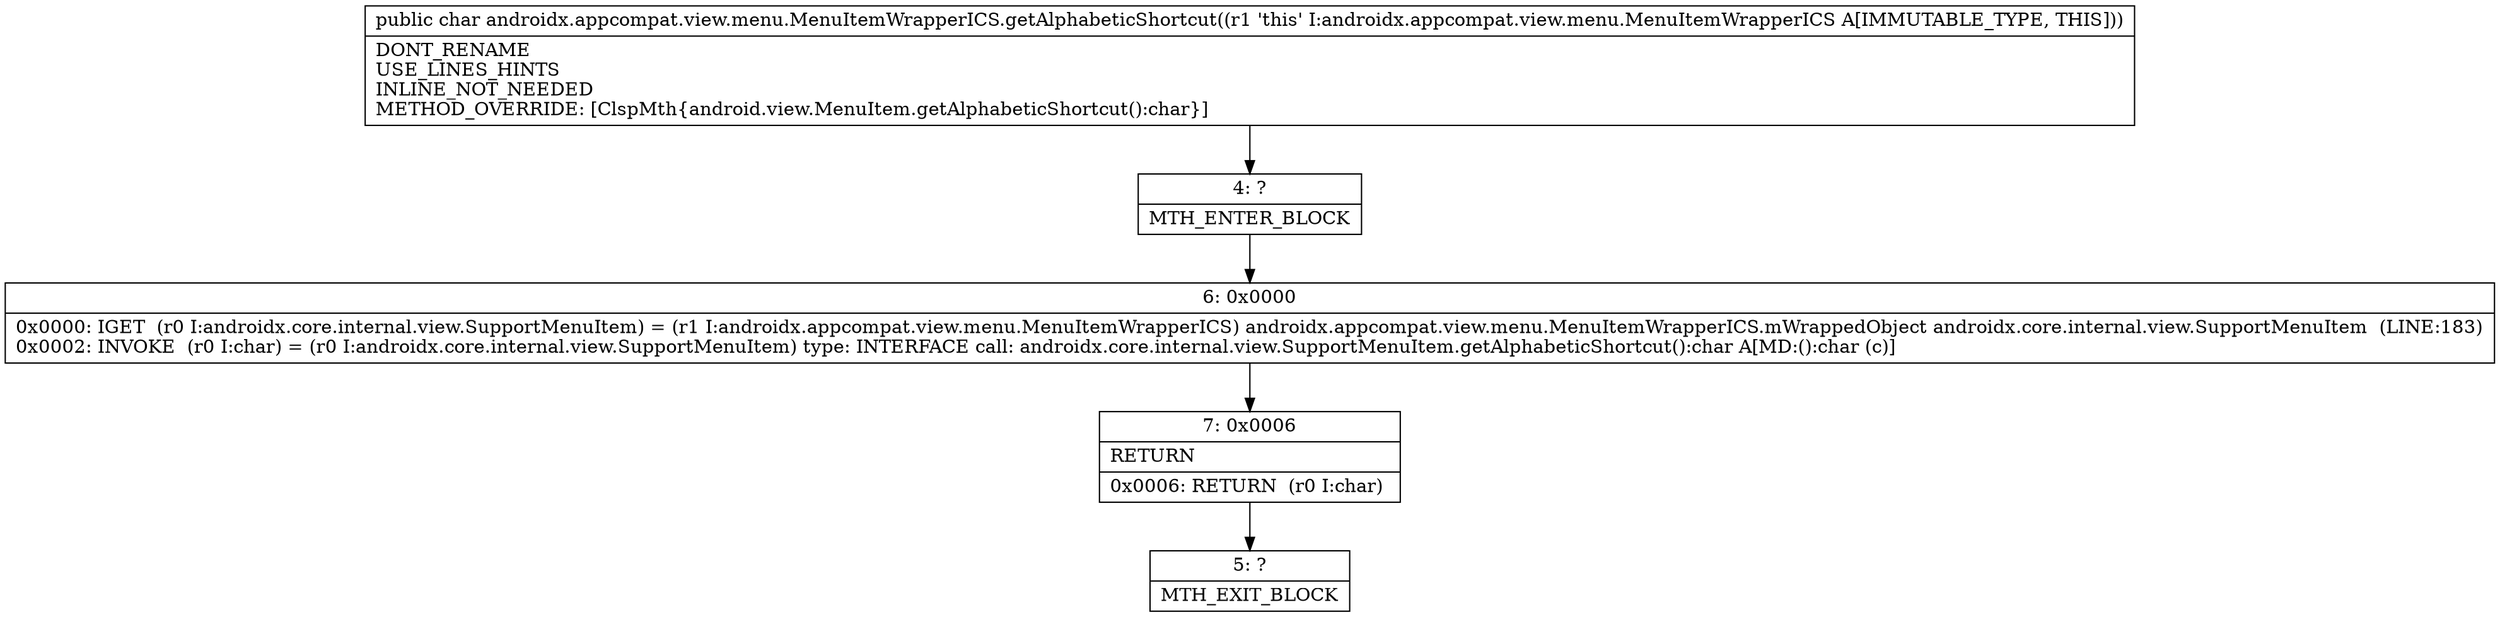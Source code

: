 digraph "CFG forandroidx.appcompat.view.menu.MenuItemWrapperICS.getAlphabeticShortcut()C" {
Node_4 [shape=record,label="{4\:\ ?|MTH_ENTER_BLOCK\l}"];
Node_6 [shape=record,label="{6\:\ 0x0000|0x0000: IGET  (r0 I:androidx.core.internal.view.SupportMenuItem) = (r1 I:androidx.appcompat.view.menu.MenuItemWrapperICS) androidx.appcompat.view.menu.MenuItemWrapperICS.mWrappedObject androidx.core.internal.view.SupportMenuItem  (LINE:183)\l0x0002: INVOKE  (r0 I:char) = (r0 I:androidx.core.internal.view.SupportMenuItem) type: INTERFACE call: androidx.core.internal.view.SupportMenuItem.getAlphabeticShortcut():char A[MD:():char (c)]\l}"];
Node_7 [shape=record,label="{7\:\ 0x0006|RETURN\l|0x0006: RETURN  (r0 I:char) \l}"];
Node_5 [shape=record,label="{5\:\ ?|MTH_EXIT_BLOCK\l}"];
MethodNode[shape=record,label="{public char androidx.appcompat.view.menu.MenuItemWrapperICS.getAlphabeticShortcut((r1 'this' I:androidx.appcompat.view.menu.MenuItemWrapperICS A[IMMUTABLE_TYPE, THIS]))  | DONT_RENAME\lUSE_LINES_HINTS\lINLINE_NOT_NEEDED\lMETHOD_OVERRIDE: [ClspMth\{android.view.MenuItem.getAlphabeticShortcut():char\}]\l}"];
MethodNode -> Node_4;Node_4 -> Node_6;
Node_6 -> Node_7;
Node_7 -> Node_5;
}

